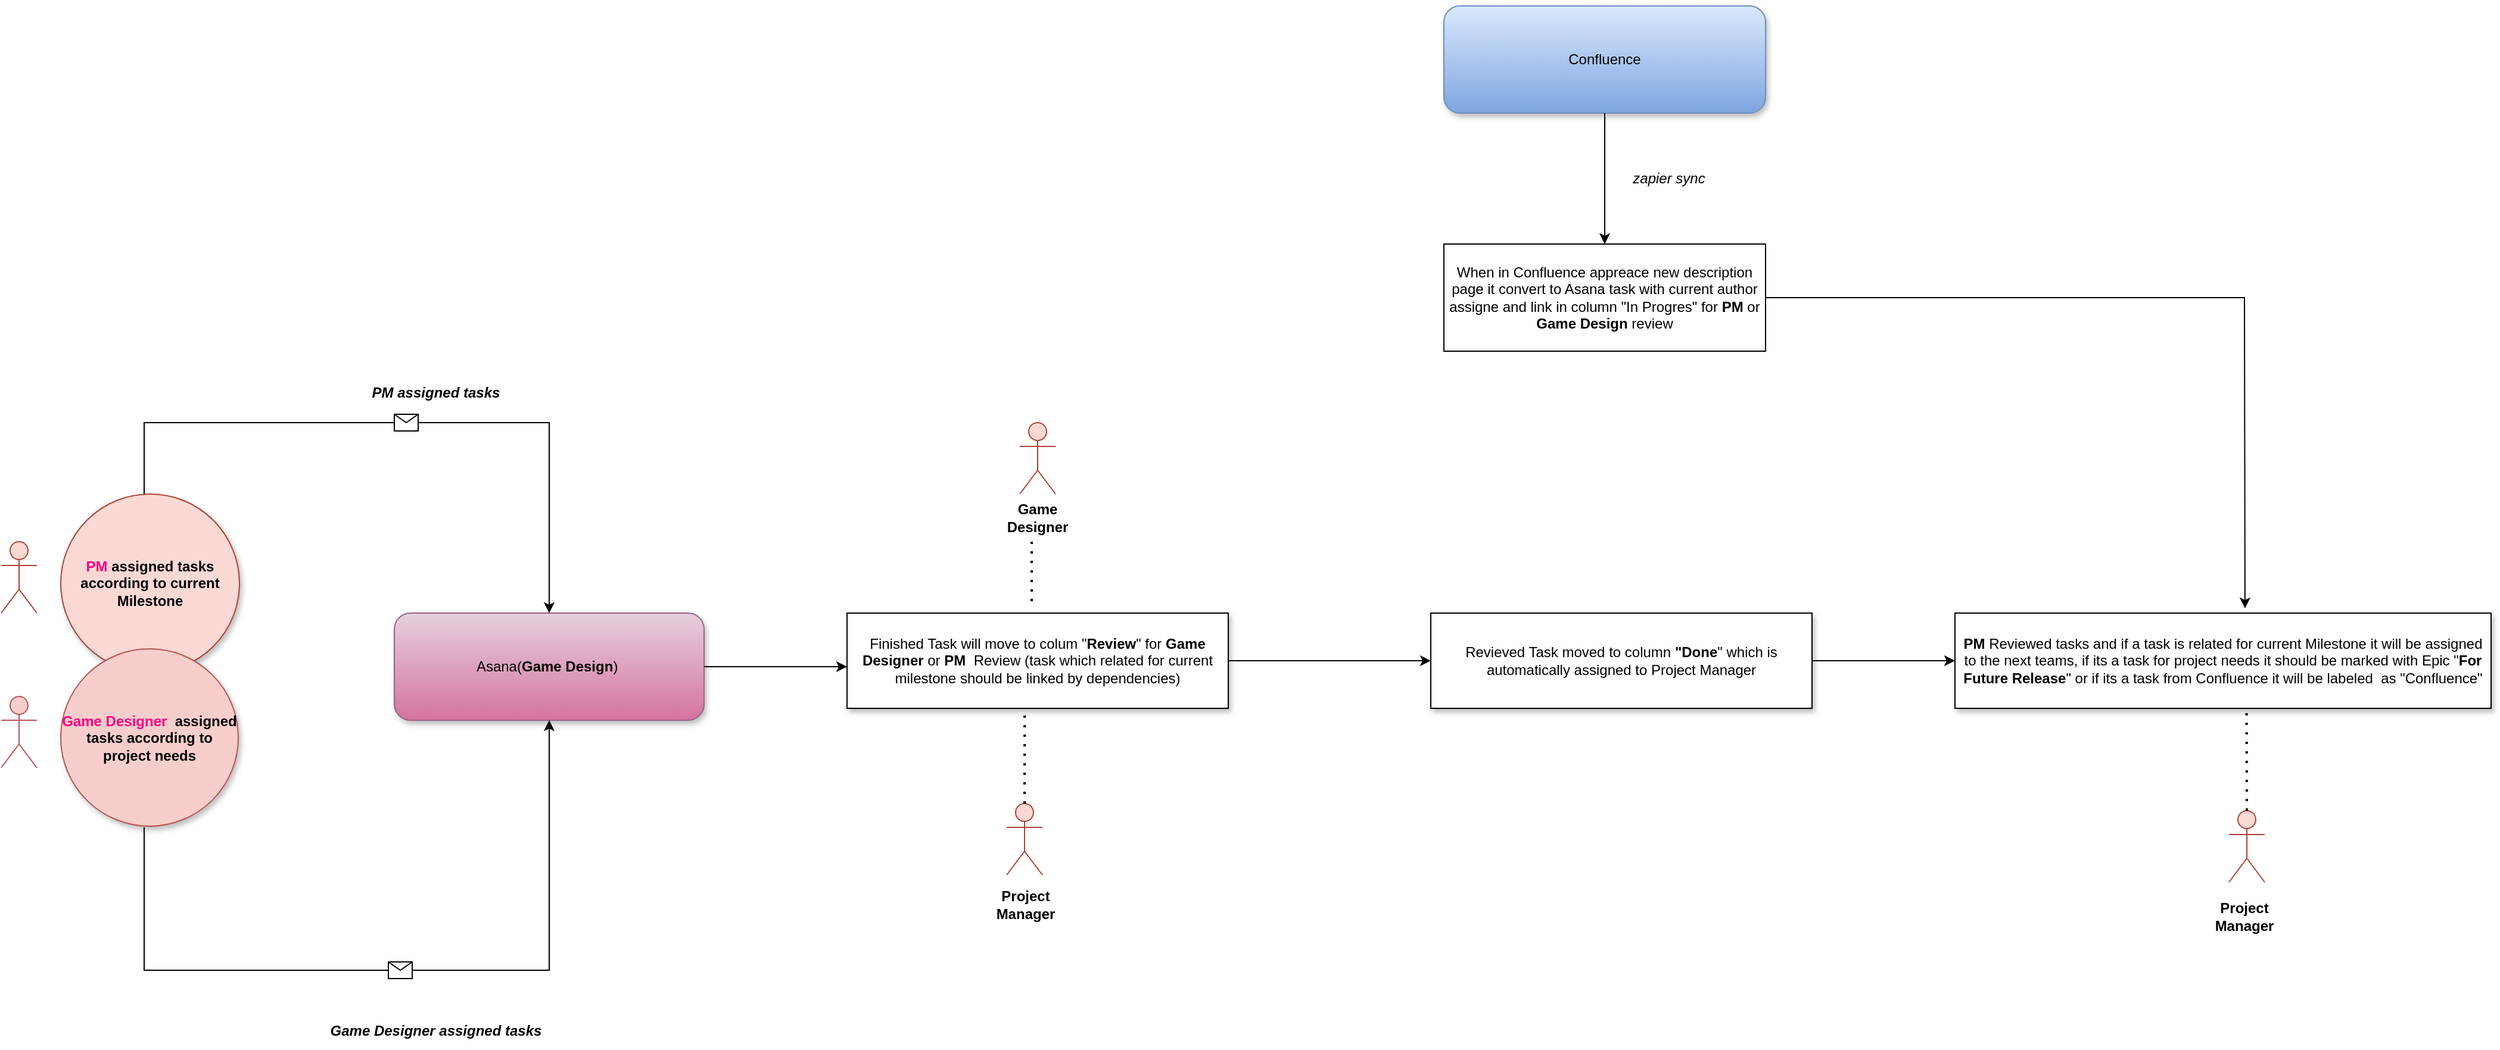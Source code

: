 <mxfile version="21.3.5" type="github">
  <diagram id="6IpWRTOvNhz4fQDFHxwE" name="Page-1">
    <mxGraphModel dx="1968" dy="1118" grid="1" gridSize="10" guides="0" tooltips="1" connect="1" arrows="1" fold="1" page="1" pageScale="1" pageWidth="850" pageHeight="1100" math="0" shadow="0">
      <root>
        <mxCell id="0" />
        <mxCell id="1" parent="0" />
        <mxCell id="fXu-zx2hqorw0dzWZYp2-77" value="Asana(&lt;b&gt;Game Design&lt;/b&gt;)&amp;nbsp;" style="rounded=1;whiteSpace=wrap;html=1;fillColor=#e6d0de;strokeColor=#996185;shadow=1;gradientColor=#d5739d;" parent="1" vertex="1">
          <mxGeometry x="730" y="600" width="260" height="90" as="geometry" />
        </mxCell>
        <mxCell id="fXu-zx2hqorw0dzWZYp2-78" value="&lt;b&gt;&lt;font color=&quot;#ff0080&quot;&gt;PM&lt;/font&gt; assigned tasks according to current Milestone&lt;/b&gt;" style="ellipse;whiteSpace=wrap;html=1;fillColor=#fad9d5;strokeColor=#ae4132;shadow=1;" parent="1" vertex="1">
          <mxGeometry x="450" y="500" width="150" height="150" as="geometry" />
        </mxCell>
        <mxCell id="vcqUUj8RtbL1T8IDj6Kx-2" value="&lt;b&gt;&lt;font color=&quot;#ff0080&quot;&gt;Game Designer&amp;nbsp;&lt;/font&gt; assigned tasks according to project needs&lt;br&gt;&lt;/b&gt;" style="ellipse;whiteSpace=wrap;html=1;aspect=fixed;fillColor=#f8cecc;strokeColor=#b85450;shadow=1;" parent="1" vertex="1">
          <mxGeometry x="450" y="630" width="149" height="149" as="geometry" />
        </mxCell>
        <mxCell id="vcqUUj8RtbL1T8IDj6Kx-13" value="Actor" style="shape=umlActor;verticalLabelPosition=bottom;verticalAlign=top;html=1;outlineConnect=0;noLabel=1;fillColor=#fad9d5;strokeColor=#ae4132;" parent="1" vertex="1">
          <mxGeometry x="400" y="540" width="30" height="60" as="geometry" />
        </mxCell>
        <mxCell id="oM6ZGW8Rz1AFaY1xYlf1-5" value="" style="endArrow=classic;html=1;rounded=0;entryX=0.5;entryY=0;entryDx=0;entryDy=0;" parent="1" target="fXu-zx2hqorw0dzWZYp2-77" edge="1">
          <mxGeometry relative="1" as="geometry">
            <mxPoint x="520" y="500" as="sourcePoint" />
            <mxPoint x="740" y="850" as="targetPoint" />
            <Array as="points">
              <mxPoint x="520" y="440" />
              <mxPoint x="860" y="440" />
            </Array>
          </mxGeometry>
        </mxCell>
        <mxCell id="oM6ZGW8Rz1AFaY1xYlf1-6" value="" style="shape=message;html=1;outlineConnect=0;" parent="oM6ZGW8Rz1AFaY1xYlf1-5" vertex="1">
          <mxGeometry width="20" height="14" relative="1" as="geometry">
            <mxPoint x="-10" y="-7" as="offset" />
          </mxGeometry>
        </mxCell>
        <mxCell id="oM6ZGW8Rz1AFaY1xYlf1-14" value="Actor" style="shape=umlActor;verticalLabelPosition=bottom;verticalAlign=top;html=1;outlineConnect=0;noLabel=1;fillColor=#f8cecc;strokeColor=#b85450;" parent="1" vertex="1">
          <mxGeometry x="400" y="670" width="30" height="60" as="geometry" />
        </mxCell>
        <mxCell id="oM6ZGW8Rz1AFaY1xYlf1-18" value="Finished Task will move to colum &quot;&lt;b&gt;Review&lt;/b&gt;&quot; for &lt;b&gt;Game Designer &lt;/b&gt;or &lt;b&gt;PM&amp;nbsp;&amp;nbsp;&lt;/b&gt;Review (task which related for current milestone should be linked by dependencies)" style="rounded=0;whiteSpace=wrap;html=1;shadow=1;" parent="1" vertex="1">
          <mxGeometry x="1110" y="600" width="320" height="80" as="geometry" />
        </mxCell>
        <mxCell id="oM6ZGW8Rz1AFaY1xYlf1-20" value="Revieved Task moved to column &lt;b&gt;&quot;Done&lt;/b&gt;&quot; which is automatically assigned to Project Manager" style="rounded=0;whiteSpace=wrap;html=1;shadow=1;" parent="1" vertex="1">
          <mxGeometry x="1600" y="600" width="320" height="80" as="geometry" />
        </mxCell>
        <mxCell id="oM6ZGW8Rz1AFaY1xYlf1-22" value="&lt;b&gt;PM &lt;/b&gt;Reviewed tasks and if a task is related for current Milestone it will be assigned to the next teams, if its a task for project needs it should be marked with Epic &quot;&lt;b&gt;For Future Release&lt;/b&gt;&quot; or if its a task from Confluence it will be labeled&amp;nbsp; as &quot;Confluence&quot;" style="rounded=0;whiteSpace=wrap;html=1;shadow=1;" parent="1" vertex="1">
          <mxGeometry x="2040" y="600" width="450" height="80" as="geometry" />
        </mxCell>
        <mxCell id="oM6ZGW8Rz1AFaY1xYlf1-23" value="" style="endArrow=classic;html=1;rounded=0;exitX=1;exitY=0.5;exitDx=0;exitDy=0;entryX=0;entryY=0.5;entryDx=0;entryDy=0;" parent="1" source="oM6ZGW8Rz1AFaY1xYlf1-18" target="oM6ZGW8Rz1AFaY1xYlf1-20" edge="1">
          <mxGeometry width="50" height="50" relative="1" as="geometry">
            <mxPoint x="1670" y="480" as="sourcePoint" />
            <mxPoint x="1720" y="430" as="targetPoint" />
          </mxGeometry>
        </mxCell>
        <mxCell id="oM6ZGW8Rz1AFaY1xYlf1-25" value="&lt;i&gt;&lt;b&gt;PM assigned tasks&lt;/b&gt;&lt;/i&gt;" style="text;html=1;strokeColor=none;fillColor=none;align=center;verticalAlign=middle;whiteSpace=wrap;rounded=0;" parent="1" vertex="1">
          <mxGeometry x="670" y="400" width="190" height="30" as="geometry" />
        </mxCell>
        <mxCell id="oM6ZGW8Rz1AFaY1xYlf1-26" value="" style="endArrow=classic;html=1;rounded=0;exitX=1;exitY=0.5;exitDx=0;exitDy=0;" parent="1" source="oM6ZGW8Rz1AFaY1xYlf1-20" edge="1" target="oM6ZGW8Rz1AFaY1xYlf1-22">
          <mxGeometry width="50" height="50" relative="1" as="geometry">
            <mxPoint x="1940" y="440" as="sourcePoint" />
            <mxPoint x="1980" y="591" as="targetPoint" />
          </mxGeometry>
        </mxCell>
        <mxCell id="H_6kP9zhAVCkslabjDEE-5" value="" style="endArrow=classic;html=1;rounded=0;entryX=0.5;entryY=1;entryDx=0;entryDy=0;" edge="1" parent="1" target="fXu-zx2hqorw0dzWZYp2-77">
          <mxGeometry relative="1" as="geometry">
            <mxPoint x="520" y="780" as="sourcePoint" />
            <mxPoint x="870" y="610" as="targetPoint" />
            <Array as="points">
              <mxPoint x="520" y="900" />
              <mxPoint x="860" y="900" />
            </Array>
          </mxGeometry>
        </mxCell>
        <mxCell id="H_6kP9zhAVCkslabjDEE-6" value="" style="shape=message;html=1;outlineConnect=0;" vertex="1" parent="H_6kP9zhAVCkslabjDEE-5">
          <mxGeometry width="20" height="14" relative="1" as="geometry">
            <mxPoint x="-10" y="-7" as="offset" />
          </mxGeometry>
        </mxCell>
        <mxCell id="H_6kP9zhAVCkslabjDEE-7" value="&lt;i&gt;&lt;b&gt;Game Designer assigned tasks&lt;/b&gt;&lt;/i&gt;" style="text;html=1;strokeColor=none;fillColor=none;align=center;verticalAlign=middle;whiteSpace=wrap;rounded=0;" vertex="1" parent="1">
          <mxGeometry x="670" y="936" width="190" height="30" as="geometry" />
        </mxCell>
        <mxCell id="H_6kP9zhAVCkslabjDEE-8" value="" style="endArrow=classic;html=1;rounded=0;" edge="1" parent="1">
          <mxGeometry width="50" height="50" relative="1" as="geometry">
            <mxPoint x="990" y="645" as="sourcePoint" />
            <mxPoint x="1110" y="645" as="targetPoint" />
          </mxGeometry>
        </mxCell>
        <mxCell id="H_6kP9zhAVCkslabjDEE-9" value="Actor" style="shape=umlActor;verticalLabelPosition=bottom;verticalAlign=top;html=1;outlineConnect=0;noLabel=1;fillColor=#fad9d5;strokeColor=#ae4132;" vertex="1" parent="1">
          <mxGeometry x="1255" y="440" width="30" height="60" as="geometry" />
        </mxCell>
        <mxCell id="H_6kP9zhAVCkslabjDEE-10" value="Actor" style="shape=umlActor;verticalLabelPosition=bottom;verticalAlign=top;html=1;outlineConnect=0;noLabel=1;fillColor=#fad9d5;strokeColor=#ae4132;" vertex="1" parent="1">
          <mxGeometry x="1244" y="760" width="30" height="60" as="geometry" />
        </mxCell>
        <mxCell id="H_6kP9zhAVCkslabjDEE-11" value="" style="endArrow=none;dashed=1;html=1;dashPattern=1 3;strokeWidth=2;rounded=0;" edge="1" parent="1">
          <mxGeometry width="50" height="50" relative="1" as="geometry">
            <mxPoint x="1265" y="540" as="sourcePoint" />
            <mxPoint x="1265" y="590" as="targetPoint" />
          </mxGeometry>
        </mxCell>
        <mxCell id="H_6kP9zhAVCkslabjDEE-12" value="" style="endArrow=none;dashed=1;html=1;dashPattern=1 3;strokeWidth=2;rounded=0;exitX=0.5;exitY=0;exitDx=0;exitDy=0;exitPerimeter=0;entryX=0.466;entryY=1;entryDx=0;entryDy=0;entryPerimeter=0;" edge="1" parent="1" source="H_6kP9zhAVCkslabjDEE-10" target="oM6ZGW8Rz1AFaY1xYlf1-18">
          <mxGeometry width="50" height="50" relative="1" as="geometry">
            <mxPoint x="970" y="680" as="sourcePoint" />
            <mxPoint x="1020" y="630" as="targetPoint" />
          </mxGeometry>
        </mxCell>
        <mxCell id="H_6kP9zhAVCkslabjDEE-14" value="&lt;b&gt;Project Manager&lt;/b&gt;" style="text;html=1;strokeColor=none;fillColor=none;align=center;verticalAlign=middle;whiteSpace=wrap;rounded=0;" vertex="1" parent="1">
          <mxGeometry x="1230" y="830" width="60" height="30" as="geometry" />
        </mxCell>
        <mxCell id="H_6kP9zhAVCkslabjDEE-15" value="&lt;b&gt;Game Designer&lt;/b&gt;" style="text;html=1;strokeColor=none;fillColor=none;align=center;verticalAlign=middle;whiteSpace=wrap;rounded=0;" vertex="1" parent="1">
          <mxGeometry x="1240" y="505" width="60" height="30" as="geometry" />
        </mxCell>
        <mxCell id="H_6kP9zhAVCkslabjDEE-16" value="Confluence" style="rounded=1;whiteSpace=wrap;html=1;fillColor=#dae8fc;strokeColor=#6c8ebf;shadow=1;gradientColor=#7ea6e0;" vertex="1" parent="1">
          <mxGeometry x="1611" y="90" width="270" height="90" as="geometry" />
        </mxCell>
        <mxCell id="H_6kP9zhAVCkslabjDEE-17" value="When in Confluence appreace new description page it convert to Asana task with current author assigne and link in column &quot;In Progres&quot; for &lt;b&gt;PM &lt;/b&gt;or &lt;b&gt;Game Design&lt;/b&gt; review" style="rounded=0;whiteSpace=wrap;html=1;" vertex="1" parent="1">
          <mxGeometry x="1611" y="290" width="270" height="90" as="geometry" />
        </mxCell>
        <mxCell id="H_6kP9zhAVCkslabjDEE-18" value="" style="endArrow=classic;html=1;rounded=0;exitX=0.5;exitY=1;exitDx=0;exitDy=0;entryX=0.5;entryY=0;entryDx=0;entryDy=0;" edge="1" parent="1" source="H_6kP9zhAVCkslabjDEE-16" target="H_6kP9zhAVCkslabjDEE-17">
          <mxGeometry width="50" height="50" relative="1" as="geometry">
            <mxPoint x="1580" y="560" as="sourcePoint" />
            <mxPoint x="1630" y="510" as="targetPoint" />
          </mxGeometry>
        </mxCell>
        <mxCell id="H_6kP9zhAVCkslabjDEE-19" value="Actor" style="shape=umlActor;verticalLabelPosition=bottom;verticalAlign=top;html=1;outlineConnect=0;noLabel=1;fillColor=#fad9d5;strokeColor=#ae4132;" vertex="1" parent="1">
          <mxGeometry x="2270" y="766" width="30" height="60" as="geometry" />
        </mxCell>
        <mxCell id="H_6kP9zhAVCkslabjDEE-22" value="" style="endArrow=classic;html=1;rounded=0;exitX=1;exitY=0.5;exitDx=0;exitDy=0;entryX=0.541;entryY=-0.05;entryDx=0;entryDy=0;entryPerimeter=0;" edge="1" parent="1" source="H_6kP9zhAVCkslabjDEE-17" target="oM6ZGW8Rz1AFaY1xYlf1-22">
          <mxGeometry width="50" height="50" relative="1" as="geometry">
            <mxPoint x="1870" y="540" as="sourcePoint" />
            <mxPoint x="1920" y="490" as="targetPoint" />
            <Array as="points">
              <mxPoint x="2283" y="335" />
            </Array>
          </mxGeometry>
        </mxCell>
        <mxCell id="H_6kP9zhAVCkslabjDEE-23" value="&lt;b&gt;Project Manager&lt;/b&gt;" style="text;html=1;strokeColor=none;fillColor=none;align=center;verticalAlign=middle;whiteSpace=wrap;rounded=0;" vertex="1" parent="1">
          <mxGeometry x="2253" y="840" width="60" height="30" as="geometry" />
        </mxCell>
        <mxCell id="H_6kP9zhAVCkslabjDEE-24" value="" style="endArrow=none;dashed=1;html=1;dashPattern=1 3;strokeWidth=2;rounded=0;exitX=0.5;exitY=0;exitDx=0;exitDy=0;exitPerimeter=0;entryX=0.544;entryY=1.05;entryDx=0;entryDy=0;entryPerimeter=0;" edge="1" parent="1" source="H_6kP9zhAVCkslabjDEE-19" target="oM6ZGW8Rz1AFaY1xYlf1-22">
          <mxGeometry width="50" height="50" relative="1" as="geometry">
            <mxPoint x="1870" y="540" as="sourcePoint" />
            <mxPoint x="1920" y="490" as="targetPoint" />
          </mxGeometry>
        </mxCell>
        <mxCell id="H_6kP9zhAVCkslabjDEE-25" value="&lt;i&gt;zapier sync&lt;/i&gt;" style="text;html=1;strokeColor=none;fillColor=none;align=center;verticalAlign=middle;whiteSpace=wrap;rounded=0;" vertex="1" parent="1">
          <mxGeometry x="1760" y="220" width="80" height="30" as="geometry" />
        </mxCell>
      </root>
    </mxGraphModel>
  </diagram>
</mxfile>
